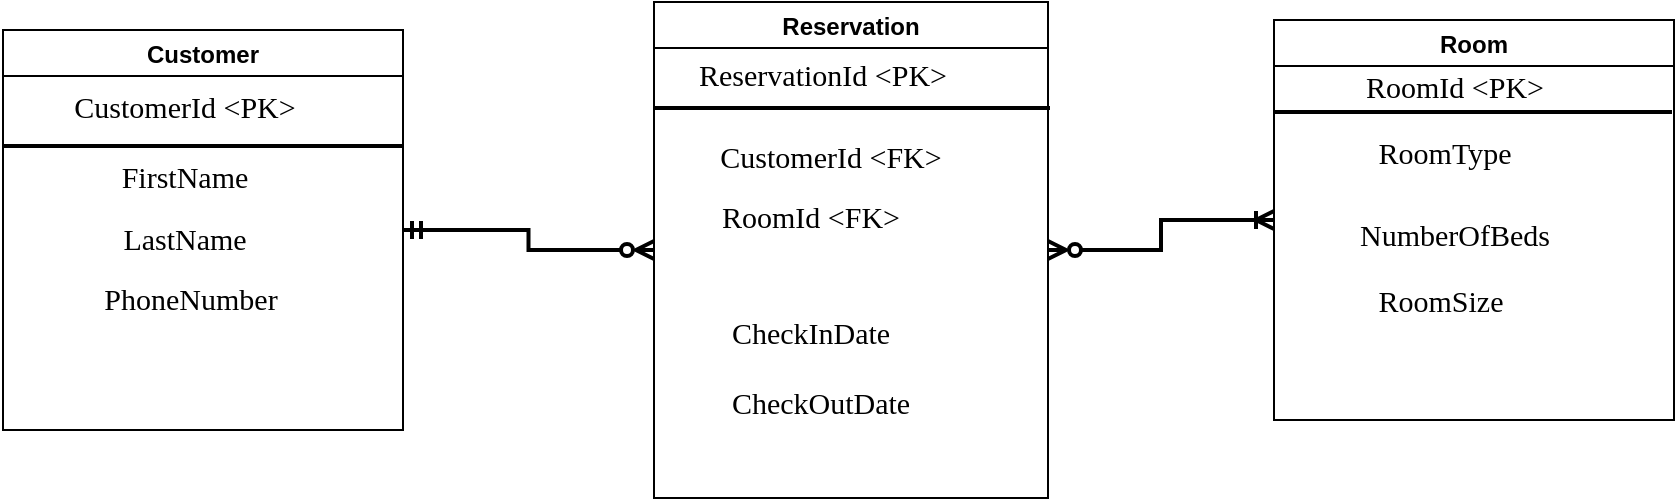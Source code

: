<mxfile version="20.2.3" type="device"><diagram id="uUKCy4ZNphBpwJdkAK0-" name="Sida-1"><mxGraphModel dx="1865" dy="641" grid="0" gridSize="10" guides="1" tooltips="1" connect="1" arrows="1" fold="1" page="1" pageScale="1" pageWidth="827" pageHeight="1169" background="#ffffff" math="0" shadow="0"><root><mxCell id="0"/><mxCell id="1" parent="0"/><mxCell id="4rWTKBiiIC6upGCIKgHO-4" value="Room" style="swimlane;strokeWidth=1;" parent="1" vertex="1"><mxGeometry x="613" y="57" width="200" height="200" as="geometry"/></mxCell><mxCell id="4rWTKBiiIC6upGCIKgHO-26" value="" style="line;strokeWidth=2;html=1;fontFamily=Comic Sans MS;fontSize=15;" parent="4rWTKBiiIC6upGCIKgHO-4" vertex="1"><mxGeometry y="41" width="199" height="10" as="geometry"/></mxCell><mxCell id="4rWTKBiiIC6upGCIKgHO-27" value="RoomId &amp;lt;PK&amp;gt;" style="text;html=1;align=center;verticalAlign=middle;resizable=0;points=[];autosize=1;strokeColor=none;fillColor=none;fontSize=15;fontFamily=Comic Sans MS;" parent="4rWTKBiiIC6upGCIKgHO-4" vertex="1"><mxGeometry x="37" y="18" width="105" height="30" as="geometry"/></mxCell><mxCell id="4rWTKBiiIC6upGCIKgHO-28" value="RoomType" style="text;html=1;align=center;verticalAlign=middle;resizable=0;points=[];autosize=1;strokeColor=none;fillColor=none;fontSize=15;fontFamily=Comic Sans MS;" parent="4rWTKBiiIC6upGCIKgHO-4" vertex="1"><mxGeometry x="40" y="51" width="89" height="30" as="geometry"/></mxCell><mxCell id="4rWTKBiiIC6upGCIKgHO-30" value="RoomSize" style="text;html=1;align=center;verticalAlign=middle;resizable=0;points=[];autosize=1;strokeColor=none;fillColor=none;fontSize=15;fontFamily=Comic Sans MS;" parent="4rWTKBiiIC6upGCIKgHO-4" vertex="1"><mxGeometry x="40" y="125" width="86" height="30" as="geometry"/></mxCell><mxCell id="4rWTKBiiIC6upGCIKgHO-29" value="NumberOfBeds" style="text;html=1;align=center;verticalAlign=middle;resizable=0;points=[];autosize=1;strokeColor=none;fillColor=none;fontSize=15;fontFamily=Comic Sans MS;" parent="4rWTKBiiIC6upGCIKgHO-4" vertex="1"><mxGeometry x="26" y="92" width="127" height="30" as="geometry"/></mxCell><mxCell id="4rWTKBiiIC6upGCIKgHO-31" style="edgeStyle=orthogonalEdgeStyle;rounded=0;orthogonalLoop=1;jettySize=auto;html=1;entryX=0;entryY=0.5;entryDx=0;entryDy=0;fontFamily=Comic Sans MS;fontSize=15;endArrow=ERzeroToMany;endFill=0;jumpSize=8;strokeWidth=2;startArrow=ERmandOne;startFill=0;" parent="1" source="4rWTKBiiIC6upGCIKgHO-5" target="4rWTKBiiIC6upGCIKgHO-6" edge="1"><mxGeometry relative="1" as="geometry"/></mxCell><mxCell id="4rWTKBiiIC6upGCIKgHO-5" value="Customer" style="swimlane;strokeWidth=1;" parent="1" vertex="1"><mxGeometry x="-22.5" y="62" width="200" height="200" as="geometry"/></mxCell><mxCell id="4rWTKBiiIC6upGCIKgHO-7" value="&lt;font face=&quot;Comic Sans MS&quot; style=&quot;font-size: 15px;&quot;&gt;CustomerId &amp;lt;PK&amp;gt;&lt;/font&gt;" style="text;html=1;align=center;verticalAlign=middle;resizable=0;points=[];autosize=1;strokeColor=none;fillColor=none;" parent="4rWTKBiiIC6upGCIKgHO-5" vertex="1"><mxGeometry x="23" y="23" width="134" height="30" as="geometry"/></mxCell><mxCell id="4rWTKBiiIC6upGCIKgHO-9" value="FirstName" style="text;html=1;align=center;verticalAlign=middle;resizable=0;points=[];autosize=1;strokeColor=none;fillColor=none;fontSize=15;fontFamily=Comic Sans MS;" parent="4rWTKBiiIC6upGCIKgHO-5" vertex="1"><mxGeometry x="44" y="58" width="92" height="30" as="geometry"/></mxCell><mxCell id="4rWTKBiiIC6upGCIKgHO-10" value="LastName" style="text;html=1;align=center;verticalAlign=middle;resizable=0;points=[];autosize=1;strokeColor=none;fillColor=none;fontSize=15;fontFamily=Comic Sans MS;" parent="4rWTKBiiIC6upGCIKgHO-5" vertex="1"><mxGeometry x="46" y="89" width="88" height="30" as="geometry"/></mxCell><mxCell id="4rWTKBiiIC6upGCIKgHO-11" value="PhoneNumber" style="text;html=1;align=center;verticalAlign=middle;resizable=0;points=[];autosize=1;strokeColor=none;fillColor=none;fontSize=15;fontFamily=Comic Sans MS;" parent="4rWTKBiiIC6upGCIKgHO-5" vertex="1"><mxGeometry x="36" y="119" width="114" height="30" as="geometry"/></mxCell><mxCell id="4rWTKBiiIC6upGCIKgHO-32" style="edgeStyle=orthogonalEdgeStyle;rounded=0;jumpSize=8;orthogonalLoop=1;jettySize=auto;html=1;entryX=0;entryY=0.5;entryDx=0;entryDy=0;fontFamily=Comic Sans MS;fontSize=15;startArrow=ERzeroToMany;startFill=0;endArrow=ERoneToMany;endFill=0;strokeWidth=2;" parent="1" source="4rWTKBiiIC6upGCIKgHO-6" target="4rWTKBiiIC6upGCIKgHO-4" edge="1"><mxGeometry relative="1" as="geometry"/></mxCell><mxCell id="4rWTKBiiIC6upGCIKgHO-6" value="Reservation" style="swimlane;strokeWidth=1;" parent="1" vertex="1"><mxGeometry x="303" y="48" width="197" height="248" as="geometry"/></mxCell><mxCell id="4rWTKBiiIC6upGCIKgHO-13" value="" style="line;strokeWidth=2;html=1;fontFamily=Comic Sans MS;fontSize=15;" parent="4rWTKBiiIC6upGCIKgHO-6" vertex="1"><mxGeometry y="48" width="198" height="10" as="geometry"/></mxCell><mxCell id="4rWTKBiiIC6upGCIKgHO-14" value="ReservationId &amp;lt;PK&amp;gt;" style="text;html=1;align=center;verticalAlign=middle;resizable=0;points=[];autosize=1;strokeColor=none;fillColor=none;fontSize=15;fontFamily=Comic Sans MS;" parent="4rWTKBiiIC6upGCIKgHO-6" vertex="1"><mxGeometry x="9" y="21" width="150" height="30" as="geometry"/></mxCell><mxCell id="4rWTKBiiIC6upGCIKgHO-15" value="CustomerId &amp;lt;FK&amp;gt;" style="text;html=1;align=center;verticalAlign=middle;resizable=0;points=[];autosize=1;strokeColor=none;fillColor=none;fontSize=15;fontFamily=Comic Sans MS;" parent="4rWTKBiiIC6upGCIKgHO-6" vertex="1"><mxGeometry x="20" y="62" width="135" height="30" as="geometry"/></mxCell><mxCell id="4rWTKBiiIC6upGCIKgHO-16" value="RoomId &amp;lt;FK&amp;gt;" style="text;html=1;align=center;verticalAlign=middle;resizable=0;points=[];autosize=1;strokeColor=none;fillColor=none;fontSize=15;fontFamily=Comic Sans MS;" parent="4rWTKBiiIC6upGCIKgHO-6" vertex="1"><mxGeometry x="25" y="92" width="106" height="30" as="geometry"/></mxCell><mxCell id="4rWTKBiiIC6upGCIKgHO-19" value="CheckOutDate" style="text;html=1;align=center;verticalAlign=middle;resizable=0;points=[];autosize=1;strokeColor=none;fillColor=none;fontSize=15;fontFamily=Comic Sans MS;" parent="4rWTKBiiIC6upGCIKgHO-6" vertex="1"><mxGeometry x="23" y="185" width="120" height="30" as="geometry"/></mxCell><mxCell id="4rWTKBiiIC6upGCIKgHO-18" value="CheckInDate" style="text;html=1;align=center;verticalAlign=middle;resizable=0;points=[];autosize=1;strokeColor=none;fillColor=none;fontSize=15;fontFamily=Comic Sans MS;" parent="4rWTKBiiIC6upGCIKgHO-6" vertex="1"><mxGeometry x="23" y="150" width="110" height="30" as="geometry"/></mxCell><mxCell id="4rWTKBiiIC6upGCIKgHO-8" value="" style="line;strokeWidth=2;html=1;" parent="1" vertex="1"><mxGeometry x="-23" y="115" width="201" height="10" as="geometry"/></mxCell></root></mxGraphModel></diagram></mxfile>